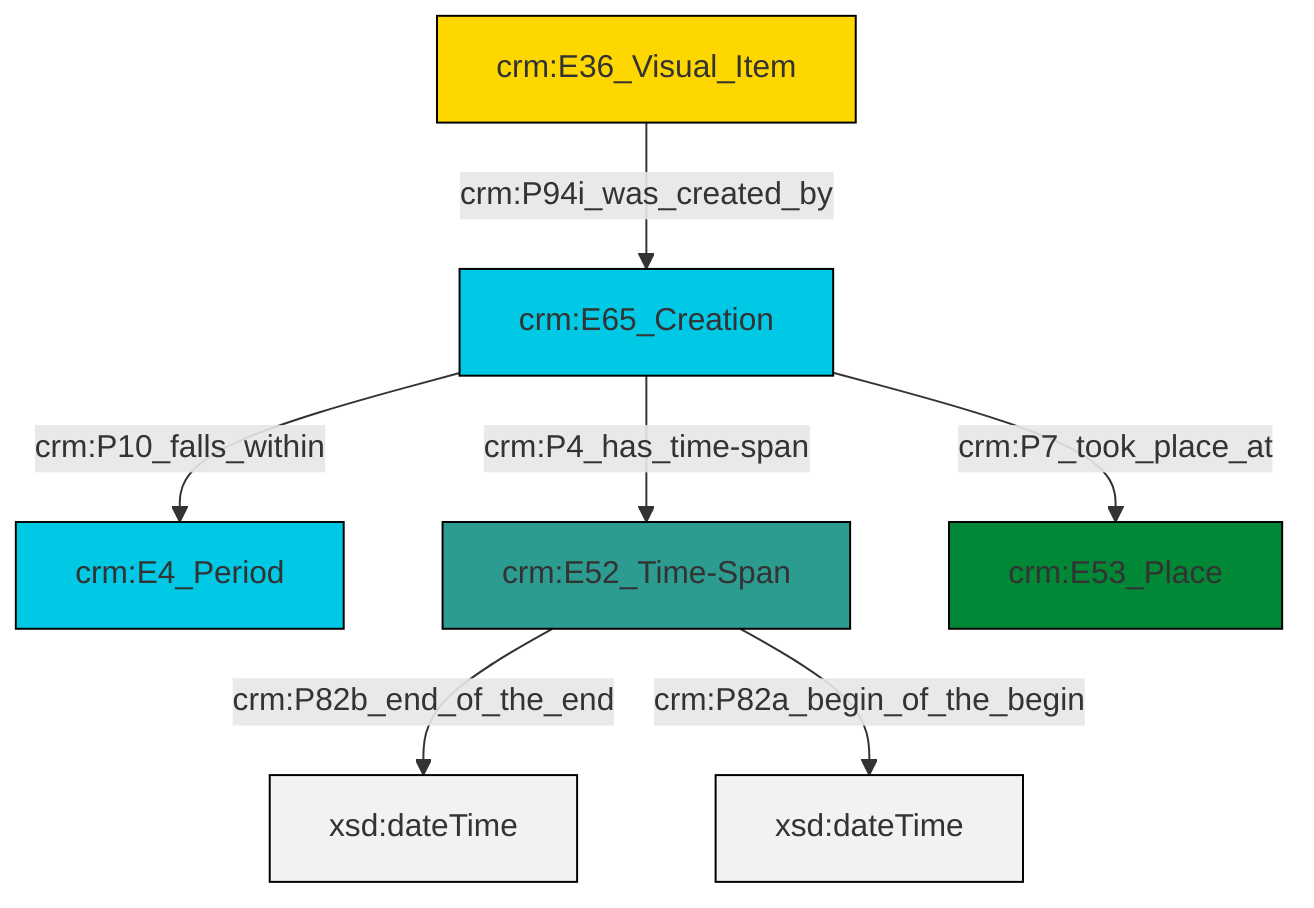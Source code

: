 graph TD
classDef Literal fill:#f2f2f2,stroke:#000000;
classDef CRM_Entity fill:#FFFFFF,stroke:#000000;
classDef Temporal_Entity fill:#00C9E6, stroke:#000000;
classDef Type fill:#E18312, stroke:#000000;
classDef Time-Span fill:#2C9C91, stroke:#000000;
classDef Appellation fill:#FFEB7F, stroke:#000000;
classDef Place fill:#008836, stroke:#000000;
classDef Persistent_Item fill:#B266B2, stroke:#000000;
classDef Conceptual_Object fill:#FFD700, stroke:#000000;
classDef Physical_Thing fill:#D2B48C, stroke:#000000;
classDef Actor fill:#f58aad, stroke:#000000;
classDef PC_Classes fill:#4ce600, stroke:#000000;
classDef Multi fill:#cccccc,stroke:#000000;

0["crm:E65_Creation"]:::Temporal_Entity -->|crm:P10_falls_within| 1["crm:E4_Period"]:::Temporal_Entity
0["crm:E65_Creation"]:::Temporal_Entity -->|crm:P7_took_place_at| 4["crm:E53_Place"]:::Place
2["crm:E52_Time-Span"]:::Time-Span -->|crm:P82b_end_of_the_end| 8[xsd:dateTime]:::Literal
0["crm:E65_Creation"]:::Temporal_Entity -->|crm:P4_has_time-span| 2["crm:E52_Time-Span"]:::Time-Span
2["crm:E52_Time-Span"]:::Time-Span -->|crm:P82a_begin_of_the_begin| 10[xsd:dateTime]:::Literal
6["crm:E36_Visual_Item"]:::Conceptual_Object -->|crm:P94i_was_created_by| 0["crm:E65_Creation"]:::Temporal_Entity